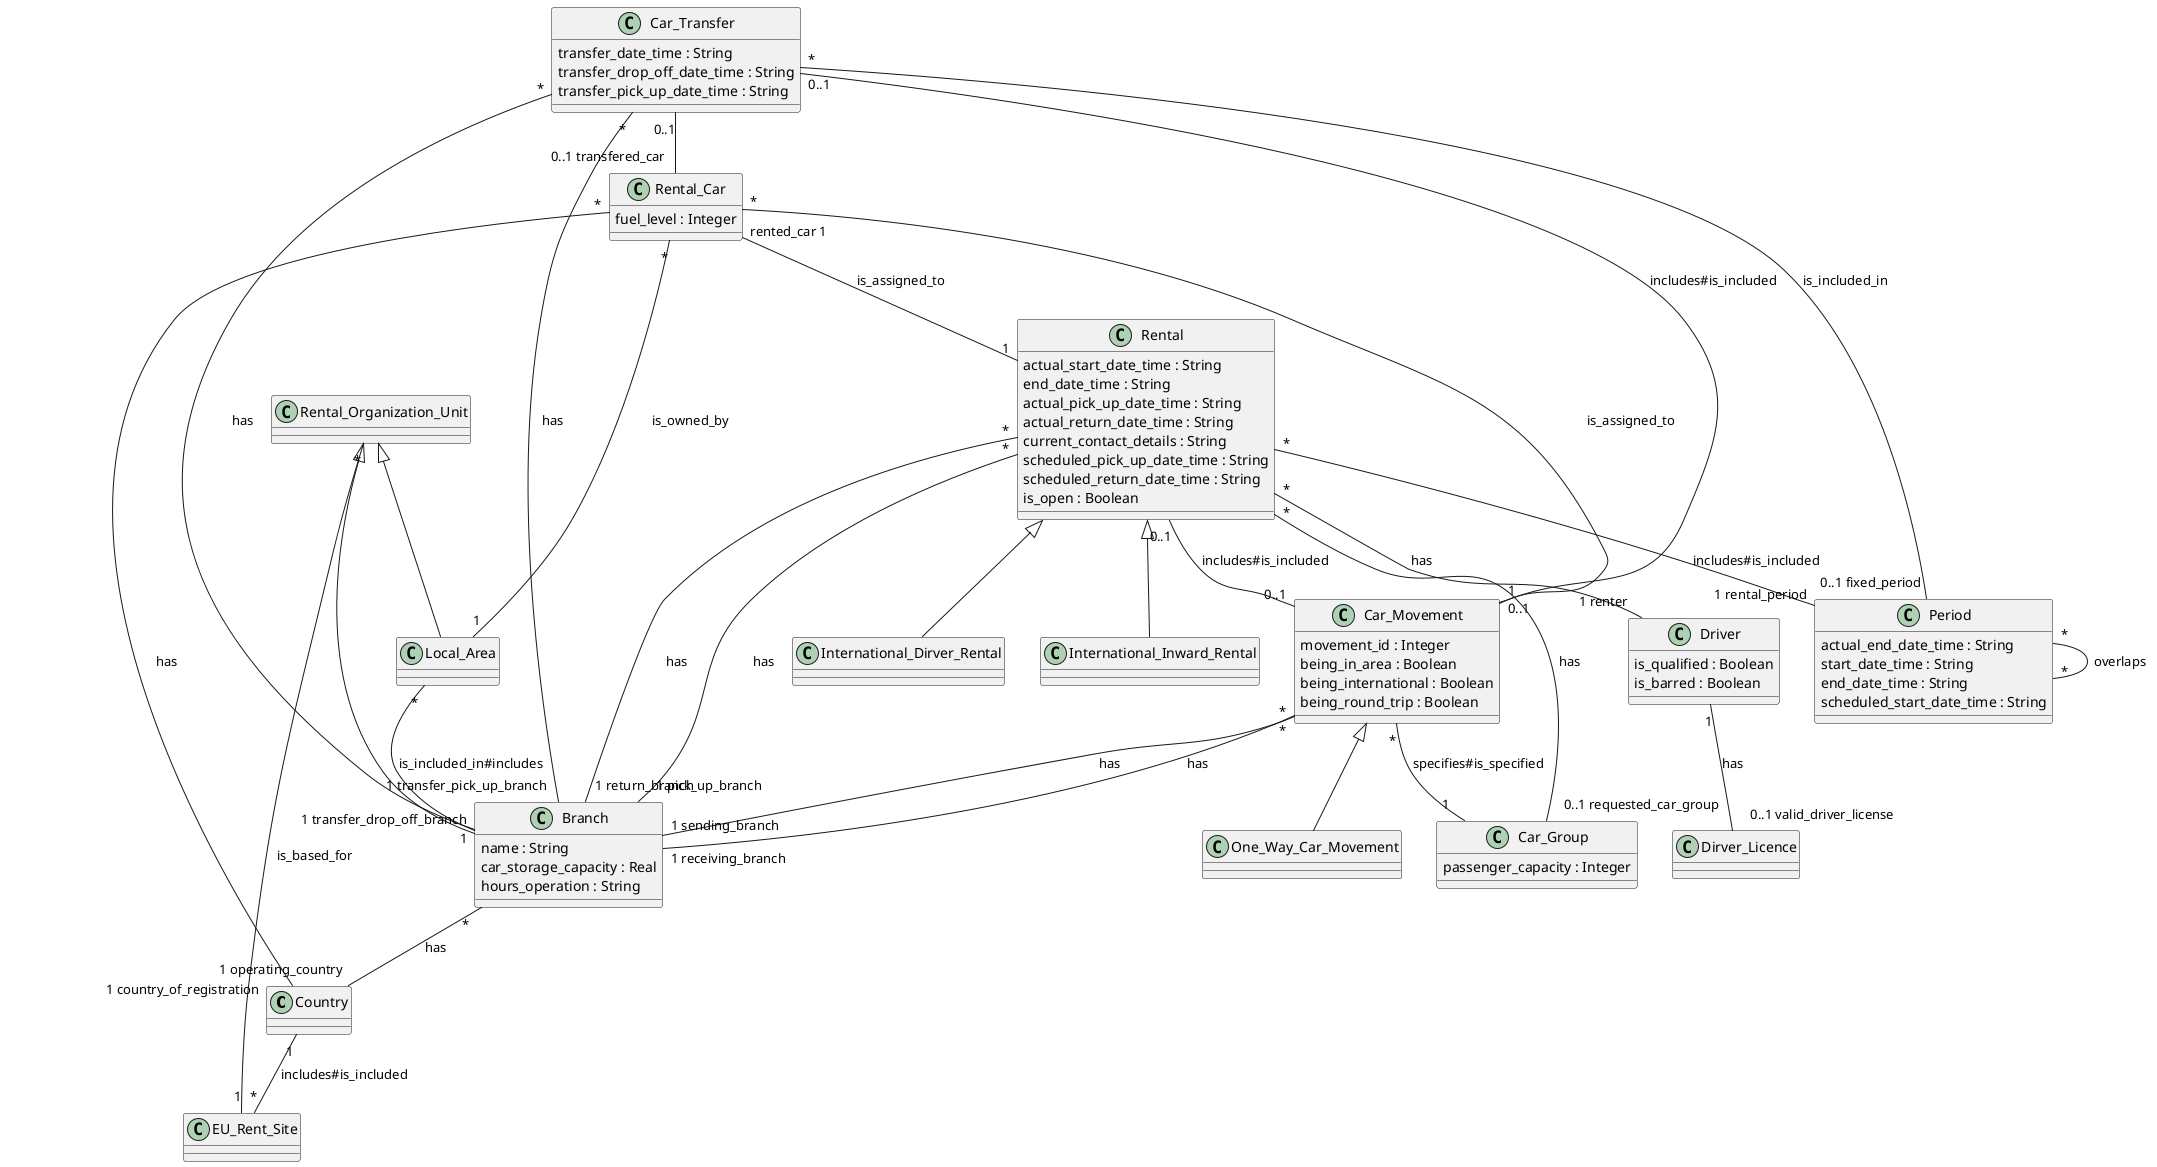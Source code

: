 @startuml
class Country {}
class EU_Rent_Site {}
class Rental_Organization_Unit {}
class Local_Area {}
class Branch
{
name : String
car_storage_capacity : Real
hours_operation : String
}
class Car_Movement
{
movement_id : Integer
being_in_area : Boolean
being_international : Boolean
being_round_trip : Boolean
}
class Rental_Car
{
fuel_level : Integer
}
class Car_Transfer
{
transfer_date_time : String
transfer_drop_off_date_time : String
transfer_pick_up_date_time : String
}
class Rental
{
actual_start_date_time : String
end_date_time : String
actual_pick_up_date_time : String
actual_return_date_time : String
current_contact_details : String
scheduled_pick_up_date_time : String
scheduled_return_date_time : String
is_open : Boolean
}
class Car_Group
{
passenger_capacity : Integer
}
class Period
{
actual_end_date_time : String
start_date_time : String
end_date_time : String
scheduled_start_date_time : String
}
class Dirver_Licence {}
class Driver
{
is_qualified : Boolean
is_barred : Boolean
}
class International_Dirver_Rental {}
class International_Inward_Rental {}
class One_Way_Car_Movement {}

Car_Movement <|-- One_Way_Car_Movement
Rental <|-- International_Dirver_Rental
Rental <|-- International_Inward_Rental
Rental_Organization_Unit <|-- Local_Area
Rental_Organization_Unit <|-- Branch

Rental_Organization_Unit "*" -- "1" EU_Rent_Site : is_based_for
Country "1" -- "*" EU_Rent_Site : includes#is_included
Branch "*" -- "1 operating_country" Country : has
Local_Area "*" -- "1" Branch : is_included_in#includes
Car_Movement "*"-- "1 sending_branch" Branch : has
Car_Movement "*" -- "1 receiving_branch" Branch : has
Car_Movement "*" -- "1" Car_Group : specifies#is_specified
Rental_Car "*" -- "1 country_of_registration" Country : has
Rental_Car "*" -- "1" Car_Movement : is_assigned_to
Rental_Car "*" -- "1" Local_Area : is_owned_by
Rental_Car "rented_car 1" -- "1" Rental : is_assigned_to
Car_Transfer "0..1" -- "0..1 transfered_car" Rental_Car
Car_Transfer "0..1" -- "0..1" Car_Movement : includes#is_included
Car_Transfer "*" -- "1 transfer_pick_up_branch" Branch : has
Car_Transfer "*" -- "1 transfer_drop_off_branch" Branch : has
Rental "*" -- "1 pick_up_branch" Branch : has
Rental "*" -- "1 return_branch" Branch : has
Rental "0..1" -- "0..1" Car_Movement : includes#is_included
Rental "*" -- "0..1 requested_car_group" Car_Group : has
Rental "*" -- "1 rental_period" Period : includes#is_included
Rental "*" -- "1 renter" Driver : has
Driver "1"-- "0..1 valid_driver_license" Dirver_Licence : has
Car_Transfer "*" -- "0..1 fixed_period" Period : is_included_in
Period "*" -- "*" Period : overlaps
@enduml